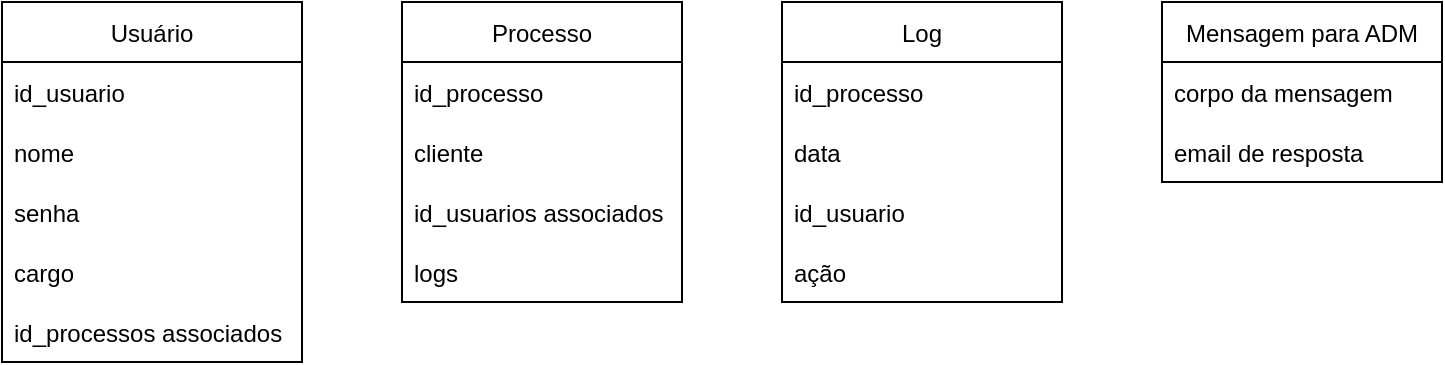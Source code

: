 <mxfile version="20.5.0" type="device"><diagram name="Page-1" id="5f0bae14-7c28-e335-631c-24af17079c00"><mxGraphModel dx="630" dy="300" grid="1" gridSize="10" guides="1" tooltips="1" connect="1" arrows="1" fold="1" page="1" pageScale="1" pageWidth="1100" pageHeight="850" background="none" math="0" shadow="0"><root><mxCell id="0"/><mxCell id="1" parent="0"/><mxCell id="PrI4QUM361BKqVRthQ3Z-1" value="Usuário" style="swimlane;fontStyle=0;childLayout=stackLayout;horizontal=1;startSize=30;horizontalStack=0;resizeParent=1;resizeParentMax=0;resizeLast=0;collapsible=1;marginBottom=0;" vertex="1" parent="1"><mxGeometry x="30" y="50" width="150" height="180" as="geometry"/></mxCell><mxCell id="PrI4QUM361BKqVRthQ3Z-19" value="id_usuario" style="text;strokeColor=none;fillColor=none;align=left;verticalAlign=middle;spacingLeft=4;spacingRight=4;overflow=hidden;points=[[0,0.5],[1,0.5]];portConstraint=eastwest;rotatable=0;" vertex="1" parent="PrI4QUM361BKqVRthQ3Z-1"><mxGeometry y="30" width="150" height="30" as="geometry"/></mxCell><mxCell id="PrI4QUM361BKqVRthQ3Z-2" value="nome" style="text;strokeColor=none;fillColor=none;align=left;verticalAlign=middle;spacingLeft=4;spacingRight=4;overflow=hidden;points=[[0,0.5],[1,0.5]];portConstraint=eastwest;rotatable=0;" vertex="1" parent="PrI4QUM361BKqVRthQ3Z-1"><mxGeometry y="60" width="150" height="30" as="geometry"/></mxCell><mxCell id="PrI4QUM361BKqVRthQ3Z-3" value="senha" style="text;strokeColor=none;fillColor=none;align=left;verticalAlign=middle;spacingLeft=4;spacingRight=4;overflow=hidden;points=[[0,0.5],[1,0.5]];portConstraint=eastwest;rotatable=0;" vertex="1" parent="PrI4QUM361BKqVRthQ3Z-1"><mxGeometry y="90" width="150" height="30" as="geometry"/></mxCell><mxCell id="PrI4QUM361BKqVRthQ3Z-4" value="cargo" style="text;strokeColor=none;fillColor=none;align=left;verticalAlign=middle;spacingLeft=4;spacingRight=4;overflow=hidden;points=[[0,0.5],[1,0.5]];portConstraint=eastwest;rotatable=0;" vertex="1" parent="PrI4QUM361BKqVRthQ3Z-1"><mxGeometry y="120" width="150" height="30" as="geometry"/></mxCell><mxCell id="PrI4QUM361BKqVRthQ3Z-20" value="id_processos associados" style="text;strokeColor=none;fillColor=none;align=left;verticalAlign=middle;spacingLeft=4;spacingRight=4;overflow=hidden;points=[[0,0.5],[1,0.5]];portConstraint=eastwest;rotatable=0;" vertex="1" parent="PrI4QUM361BKqVRthQ3Z-1"><mxGeometry y="150" width="150" height="30" as="geometry"/></mxCell><mxCell id="PrI4QUM361BKqVRthQ3Z-5" value="Processo" style="swimlane;fontStyle=0;childLayout=stackLayout;horizontal=1;startSize=30;horizontalStack=0;resizeParent=1;resizeParentMax=0;resizeLast=0;collapsible=1;marginBottom=0;" vertex="1" parent="1"><mxGeometry x="230" y="50" width="140" height="150" as="geometry"/></mxCell><mxCell id="PrI4QUM361BKqVRthQ3Z-6" value="id_processo" style="text;strokeColor=none;fillColor=none;align=left;verticalAlign=middle;spacingLeft=4;spacingRight=4;overflow=hidden;points=[[0,0.5],[1,0.5]];portConstraint=eastwest;rotatable=0;" vertex="1" parent="PrI4QUM361BKqVRthQ3Z-5"><mxGeometry y="30" width="140" height="30" as="geometry"/></mxCell><mxCell id="PrI4QUM361BKqVRthQ3Z-7" value="cliente" style="text;strokeColor=none;fillColor=none;align=left;verticalAlign=middle;spacingLeft=4;spacingRight=4;overflow=hidden;points=[[0,0.5],[1,0.5]];portConstraint=eastwest;rotatable=0;" vertex="1" parent="PrI4QUM361BKqVRthQ3Z-5"><mxGeometry y="60" width="140" height="30" as="geometry"/></mxCell><mxCell id="PrI4QUM361BKqVRthQ3Z-8" value="id_usuarios associados" style="text;strokeColor=none;fillColor=none;align=left;verticalAlign=middle;spacingLeft=4;spacingRight=4;overflow=hidden;points=[[0,0.5],[1,0.5]];portConstraint=eastwest;rotatable=0;" vertex="1" parent="PrI4QUM361BKqVRthQ3Z-5"><mxGeometry y="90" width="140" height="30" as="geometry"/></mxCell><mxCell id="PrI4QUM361BKqVRthQ3Z-23" value="logs" style="text;strokeColor=none;fillColor=none;align=left;verticalAlign=middle;spacingLeft=4;spacingRight=4;overflow=hidden;points=[[0,0.5],[1,0.5]];portConstraint=eastwest;rotatable=0;" vertex="1" parent="PrI4QUM361BKqVRthQ3Z-5"><mxGeometry y="120" width="140" height="30" as="geometry"/></mxCell><mxCell id="PrI4QUM361BKqVRthQ3Z-9" value="Log" style="swimlane;fontStyle=0;childLayout=stackLayout;horizontal=1;startSize=30;horizontalStack=0;resizeParent=1;resizeParentMax=0;resizeLast=0;collapsible=1;marginBottom=0;" vertex="1" parent="1"><mxGeometry x="420" y="50" width="140" height="150" as="geometry"/></mxCell><mxCell id="PrI4QUM361BKqVRthQ3Z-21" value="id_processo" style="text;strokeColor=none;fillColor=none;align=left;verticalAlign=middle;spacingLeft=4;spacingRight=4;overflow=hidden;points=[[0,0.5],[1,0.5]];portConstraint=eastwest;rotatable=0;" vertex="1" parent="PrI4QUM361BKqVRthQ3Z-9"><mxGeometry y="30" width="140" height="30" as="geometry"/></mxCell><mxCell id="PrI4QUM361BKqVRthQ3Z-10" value="data" style="text;strokeColor=none;fillColor=none;align=left;verticalAlign=middle;spacingLeft=4;spacingRight=4;overflow=hidden;points=[[0,0.5],[1,0.5]];portConstraint=eastwest;rotatable=0;" vertex="1" parent="PrI4QUM361BKqVRthQ3Z-9"><mxGeometry y="60" width="140" height="30" as="geometry"/></mxCell><mxCell id="PrI4QUM361BKqVRthQ3Z-12" value="id_usuario" style="text;strokeColor=none;fillColor=none;align=left;verticalAlign=middle;spacingLeft=4;spacingRight=4;overflow=hidden;points=[[0,0.5],[1,0.5]];portConstraint=eastwest;rotatable=0;" vertex="1" parent="PrI4QUM361BKqVRthQ3Z-9"><mxGeometry y="90" width="140" height="30" as="geometry"/></mxCell><mxCell id="PrI4QUM361BKqVRthQ3Z-17" value="ação" style="text;strokeColor=none;fillColor=none;align=left;verticalAlign=middle;spacingLeft=4;spacingRight=4;overflow=hidden;points=[[0,0.5],[1,0.5]];portConstraint=eastwest;rotatable=0;" vertex="1" parent="PrI4QUM361BKqVRthQ3Z-9"><mxGeometry y="120" width="140" height="30" as="geometry"/></mxCell><mxCell id="PrI4QUM361BKqVRthQ3Z-13" value="Mensagem para ADM" style="swimlane;fontStyle=0;childLayout=stackLayout;horizontal=1;startSize=30;horizontalStack=0;resizeParent=1;resizeParentMax=0;resizeLast=0;collapsible=1;marginBottom=0;" vertex="1" parent="1"><mxGeometry x="610" y="50" width="140" height="90" as="geometry"/></mxCell><mxCell id="PrI4QUM361BKqVRthQ3Z-14" value="corpo da mensagem" style="text;strokeColor=none;fillColor=none;align=left;verticalAlign=middle;spacingLeft=4;spacingRight=4;overflow=hidden;points=[[0,0.5],[1,0.5]];portConstraint=eastwest;rotatable=0;" vertex="1" parent="PrI4QUM361BKqVRthQ3Z-13"><mxGeometry y="30" width="140" height="30" as="geometry"/></mxCell><mxCell id="PrI4QUM361BKqVRthQ3Z-15" value="email de resposta" style="text;strokeColor=none;fillColor=none;align=left;verticalAlign=middle;spacingLeft=4;spacingRight=4;overflow=hidden;points=[[0,0.5],[1,0.5]];portConstraint=eastwest;rotatable=0;" vertex="1" parent="PrI4QUM361BKqVRthQ3Z-13"><mxGeometry y="60" width="140" height="30" as="geometry"/></mxCell></root></mxGraphModel></diagram></mxfile>